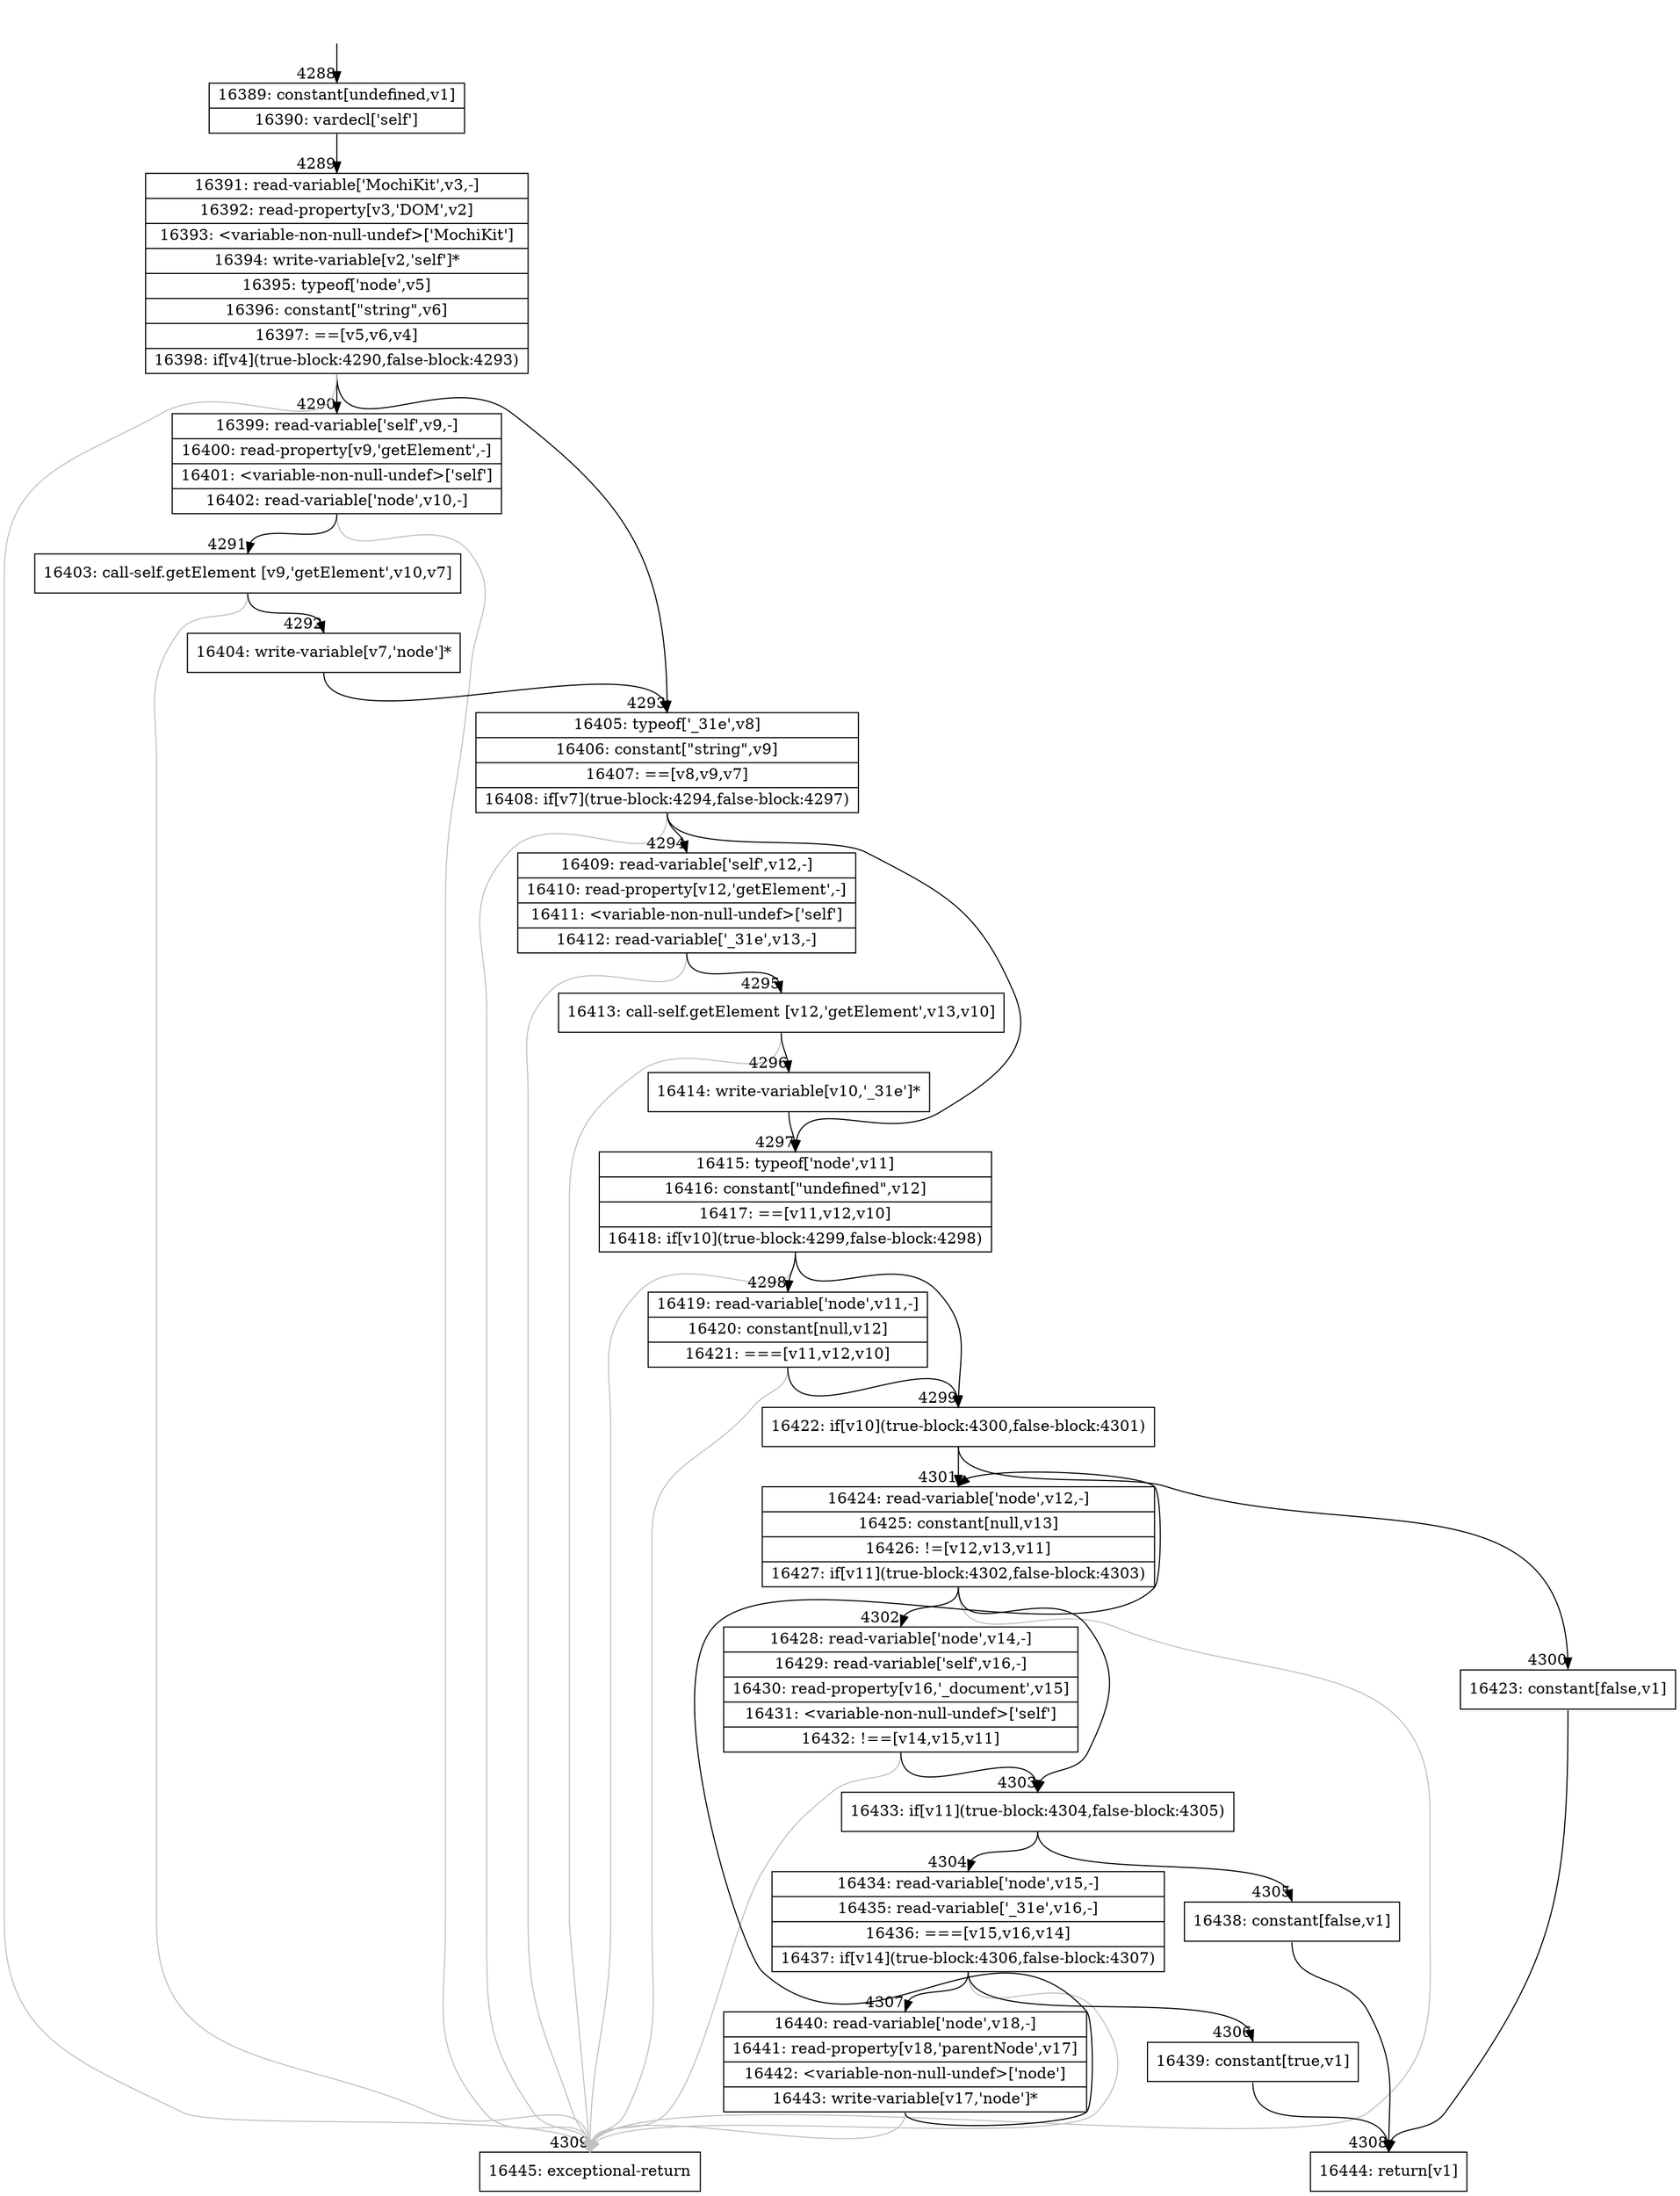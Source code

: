 digraph {
rankdir="TD"
BB_entry322[shape=none,label=""];
BB_entry322 -> BB4288 [tailport=s, headport=n, headlabel="    4288"]
BB4288 [shape=record label="{16389: constant[undefined,v1]|16390: vardecl['self']}" ] 
BB4288 -> BB4289 [tailport=s, headport=n, headlabel="      4289"]
BB4289 [shape=record label="{16391: read-variable['MochiKit',v3,-]|16392: read-property[v3,'DOM',v2]|16393: \<variable-non-null-undef\>['MochiKit']|16394: write-variable[v2,'self']*|16395: typeof['node',v5]|16396: constant[\"string\",v6]|16397: ==[v5,v6,v4]|16398: if[v4](true-block:4290,false-block:4293)}" ] 
BB4289 -> BB4290 [tailport=s, headport=n, headlabel="      4290"]
BB4289 -> BB4293 [tailport=s, headport=n, headlabel="      4293"]
BB4289 -> BB4309 [tailport=s, headport=n, color=gray, headlabel="      4309"]
BB4290 [shape=record label="{16399: read-variable['self',v9,-]|16400: read-property[v9,'getElement',-]|16401: \<variable-non-null-undef\>['self']|16402: read-variable['node',v10,-]}" ] 
BB4290 -> BB4291 [tailport=s, headport=n, headlabel="      4291"]
BB4290 -> BB4309 [tailport=s, headport=n, color=gray]
BB4291 [shape=record label="{16403: call-self.getElement [v9,'getElement',v10,v7]}" ] 
BB4291 -> BB4292 [tailport=s, headport=n, headlabel="      4292"]
BB4291 -> BB4309 [tailport=s, headport=n, color=gray]
BB4292 [shape=record label="{16404: write-variable[v7,'node']*}" ] 
BB4292 -> BB4293 [tailport=s, headport=n]
BB4293 [shape=record label="{16405: typeof['_31e',v8]|16406: constant[\"string\",v9]|16407: ==[v8,v9,v7]|16408: if[v7](true-block:4294,false-block:4297)}" ] 
BB4293 -> BB4294 [tailport=s, headport=n, headlabel="      4294"]
BB4293 -> BB4297 [tailport=s, headport=n, headlabel="      4297"]
BB4293 -> BB4309 [tailport=s, headport=n, color=gray]
BB4294 [shape=record label="{16409: read-variable['self',v12,-]|16410: read-property[v12,'getElement',-]|16411: \<variable-non-null-undef\>['self']|16412: read-variable['_31e',v13,-]}" ] 
BB4294 -> BB4295 [tailport=s, headport=n, headlabel="      4295"]
BB4294 -> BB4309 [tailport=s, headport=n, color=gray]
BB4295 [shape=record label="{16413: call-self.getElement [v12,'getElement',v13,v10]}" ] 
BB4295 -> BB4296 [tailport=s, headport=n, headlabel="      4296"]
BB4295 -> BB4309 [tailport=s, headport=n, color=gray]
BB4296 [shape=record label="{16414: write-variable[v10,'_31e']*}" ] 
BB4296 -> BB4297 [tailport=s, headport=n]
BB4297 [shape=record label="{16415: typeof['node',v11]|16416: constant[\"undefined\",v12]|16417: ==[v11,v12,v10]|16418: if[v10](true-block:4299,false-block:4298)}" ] 
BB4297 -> BB4299 [tailport=s, headport=n, headlabel="      4299"]
BB4297 -> BB4298 [tailport=s, headport=n, headlabel="      4298"]
BB4297 -> BB4309 [tailport=s, headport=n, color=gray]
BB4298 [shape=record label="{16419: read-variable['node',v11,-]|16420: constant[null,v12]|16421: ===[v11,v12,v10]}" ] 
BB4298 -> BB4299 [tailport=s, headport=n]
BB4298 -> BB4309 [tailport=s, headport=n, color=gray]
BB4299 [shape=record label="{16422: if[v10](true-block:4300,false-block:4301)}" ] 
BB4299 -> BB4300 [tailport=s, headport=n, headlabel="      4300"]
BB4299 -> BB4301 [tailport=s, headport=n, headlabel="      4301"]
BB4300 [shape=record label="{16423: constant[false,v1]}" ] 
BB4300 -> BB4308 [tailport=s, headport=n, headlabel="      4308"]
BB4301 [shape=record label="{16424: read-variable['node',v12,-]|16425: constant[null,v13]|16426: !=[v12,v13,v11]|16427: if[v11](true-block:4302,false-block:4303)}" ] 
BB4301 -> BB4303 [tailport=s, headport=n, headlabel="      4303"]
BB4301 -> BB4302 [tailport=s, headport=n, headlabel="      4302"]
BB4301 -> BB4309 [tailport=s, headport=n, color=gray]
BB4302 [shape=record label="{16428: read-variable['node',v14,-]|16429: read-variable['self',v16,-]|16430: read-property[v16,'_document',v15]|16431: \<variable-non-null-undef\>['self']|16432: !==[v14,v15,v11]}" ] 
BB4302 -> BB4303 [tailport=s, headport=n]
BB4302 -> BB4309 [tailport=s, headport=n, color=gray]
BB4303 [shape=record label="{16433: if[v11](true-block:4304,false-block:4305)}" ] 
BB4303 -> BB4304 [tailport=s, headport=n, headlabel="      4304"]
BB4303 -> BB4305 [tailport=s, headport=n, headlabel="      4305"]
BB4304 [shape=record label="{16434: read-variable['node',v15,-]|16435: read-variable['_31e',v16,-]|16436: ===[v15,v16,v14]|16437: if[v14](true-block:4306,false-block:4307)}" ] 
BB4304 -> BB4306 [tailport=s, headport=n, headlabel="      4306"]
BB4304 -> BB4307 [tailport=s, headport=n, headlabel="      4307"]
BB4304 -> BB4309 [tailport=s, headport=n, color=gray]
BB4305 [shape=record label="{16438: constant[false,v1]}" ] 
BB4305 -> BB4308 [tailport=s, headport=n]
BB4306 [shape=record label="{16439: constant[true,v1]}" ] 
BB4306 -> BB4308 [tailport=s, headport=n]
BB4307 [shape=record label="{16440: read-variable['node',v18,-]|16441: read-property[v18,'parentNode',v17]|16442: \<variable-non-null-undef\>['node']|16443: write-variable[v17,'node']*}" ] 
BB4307 -> BB4301 [tailport=s, headport=n]
BB4307 -> BB4309 [tailport=s, headport=n, color=gray]
BB4308 [shape=record label="{16444: return[v1]}" ] 
BB4309 [shape=record label="{16445: exceptional-return}" ] 
//#$~ 2946
}
